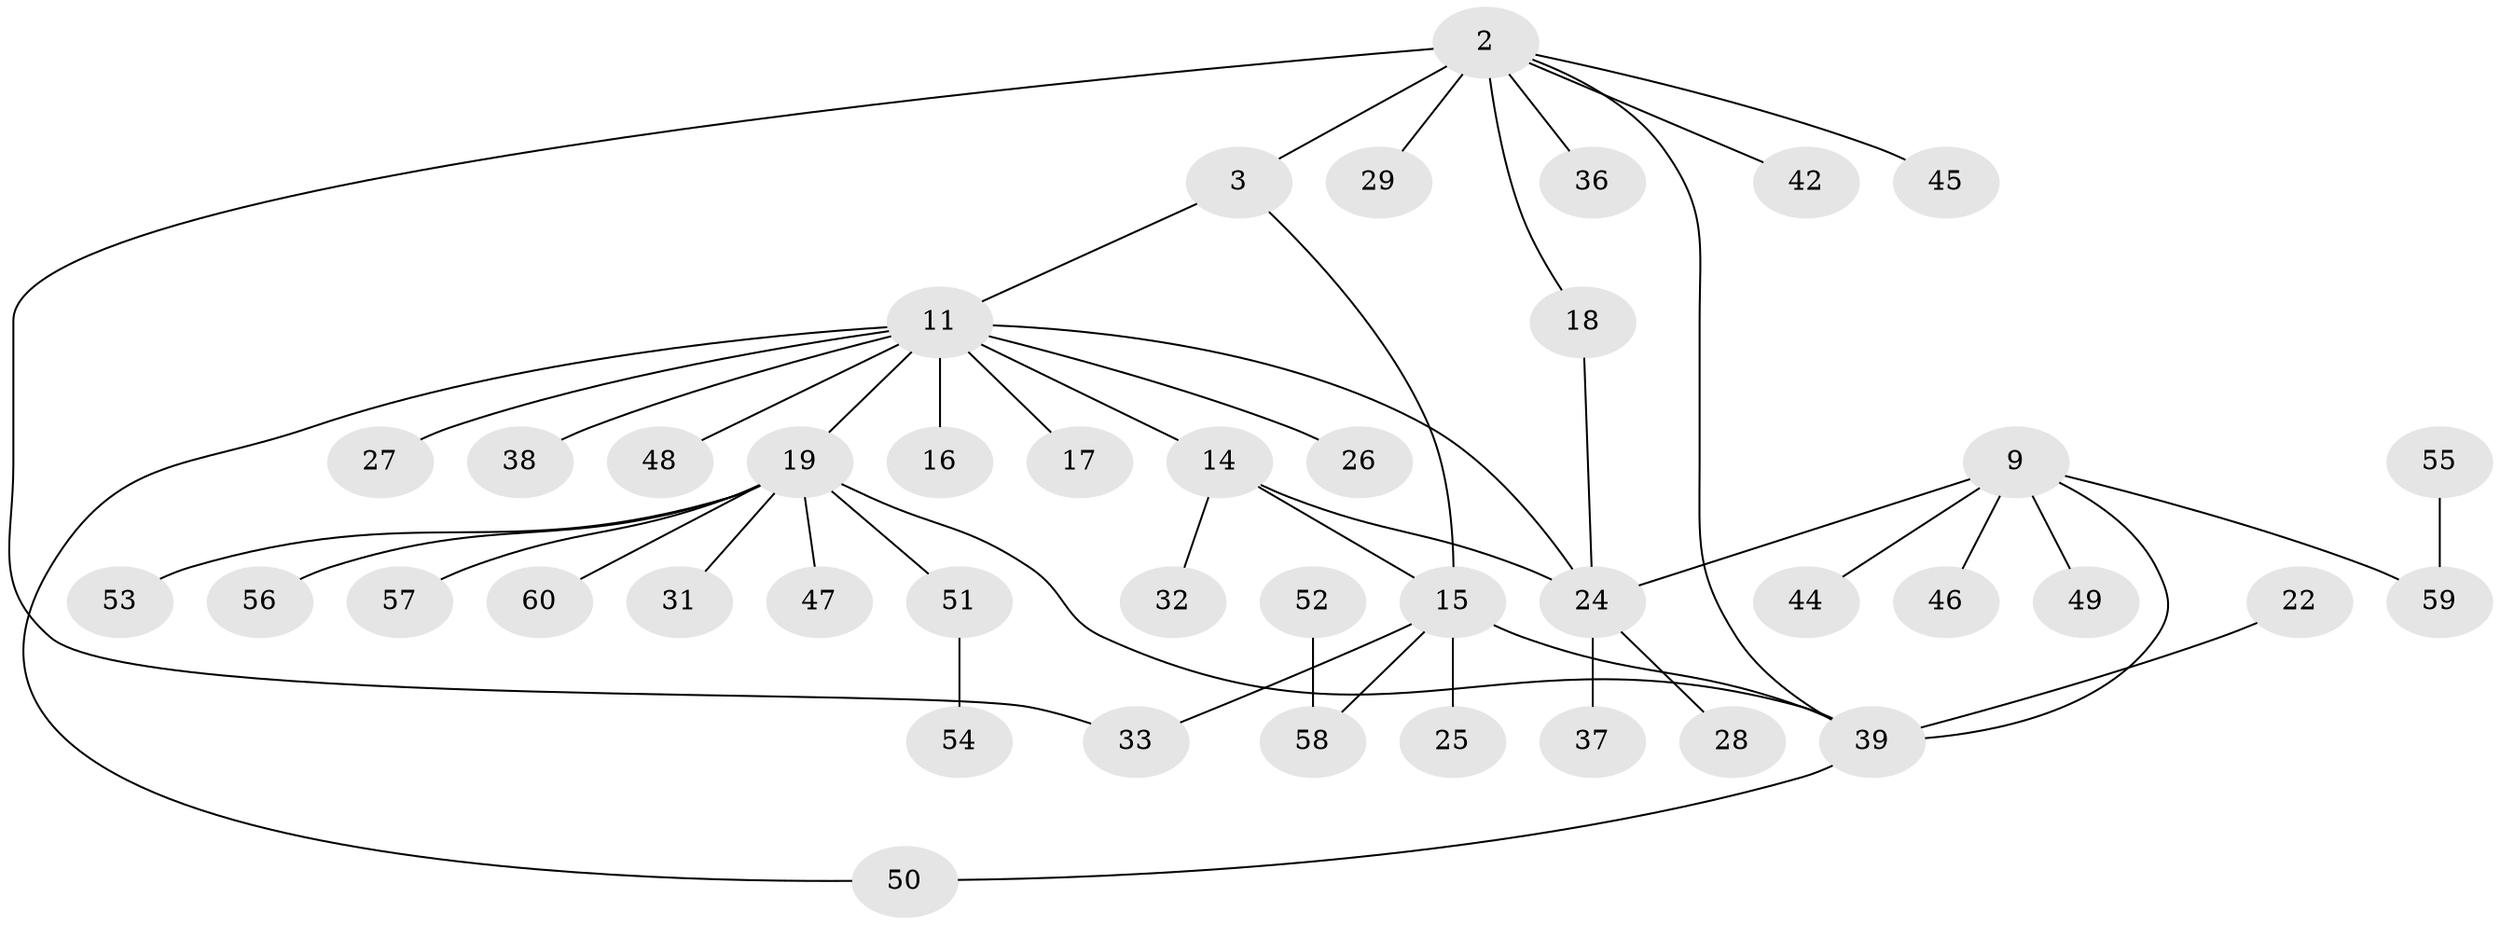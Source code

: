 // original degree distribution, {3: 0.1, 8: 0.016666666666666666, 5: 0.06666666666666667, 9: 0.05, 4: 0.03333333333333333, 7: 0.03333333333333333, 6: 0.016666666666666666, 2: 0.2, 1: 0.48333333333333334}
// Generated by graph-tools (version 1.1) at 2025/59/03/04/25 21:59:01]
// undirected, 42 vertices, 49 edges
graph export_dot {
graph [start="1"]
  node [color=gray90,style=filled];
  2 [super="+1"];
  3;
  9 [super="+8"];
  11 [super="+5"];
  14 [super="+13"];
  15;
  16;
  17;
  18;
  19 [super="+12"];
  22;
  24 [super="+6"];
  25;
  26;
  27;
  28;
  29;
  31;
  32;
  33;
  36;
  37;
  38;
  39 [super="+7"];
  42;
  44;
  45 [super="+43"];
  46;
  47;
  48 [super="+41"];
  49;
  50;
  51;
  52;
  53;
  54;
  55;
  56 [super="+34"];
  57 [super="+23"];
  58 [super="+35"];
  59 [super="+20"];
  60;
  2 -- 3 [weight=2];
  2 -- 18;
  2 -- 29;
  2 -- 33;
  2 -- 36;
  2 -- 42;
  2 -- 39;
  2 -- 45;
  3 -- 11 [weight=2];
  3 -- 15;
  9 -- 44;
  9 -- 49;
  9 -- 24 [weight=2];
  9 -- 46;
  9 -- 39 [weight=2];
  9 -- 59;
  11 -- 14;
  11 -- 16 [weight=2];
  11 -- 26;
  11 -- 27;
  11 -- 38;
  11 -- 17;
  11 -- 50;
  11 -- 19 [weight=3];
  11 -- 24 [weight=2];
  11 -- 48;
  14 -- 15 [weight=2];
  14 -- 32;
  14 -- 24;
  15 -- 25;
  15 -- 33;
  15 -- 39;
  15 -- 58;
  18 -- 24;
  19 -- 39 [weight=2];
  19 -- 47;
  19 -- 51;
  19 -- 53;
  19 -- 60;
  19 -- 31;
  19 -- 57;
  19 -- 56;
  22 -- 39;
  24 -- 28;
  24 -- 37;
  39 -- 50;
  51 -- 54;
  52 -- 58;
  55 -- 59;
}
